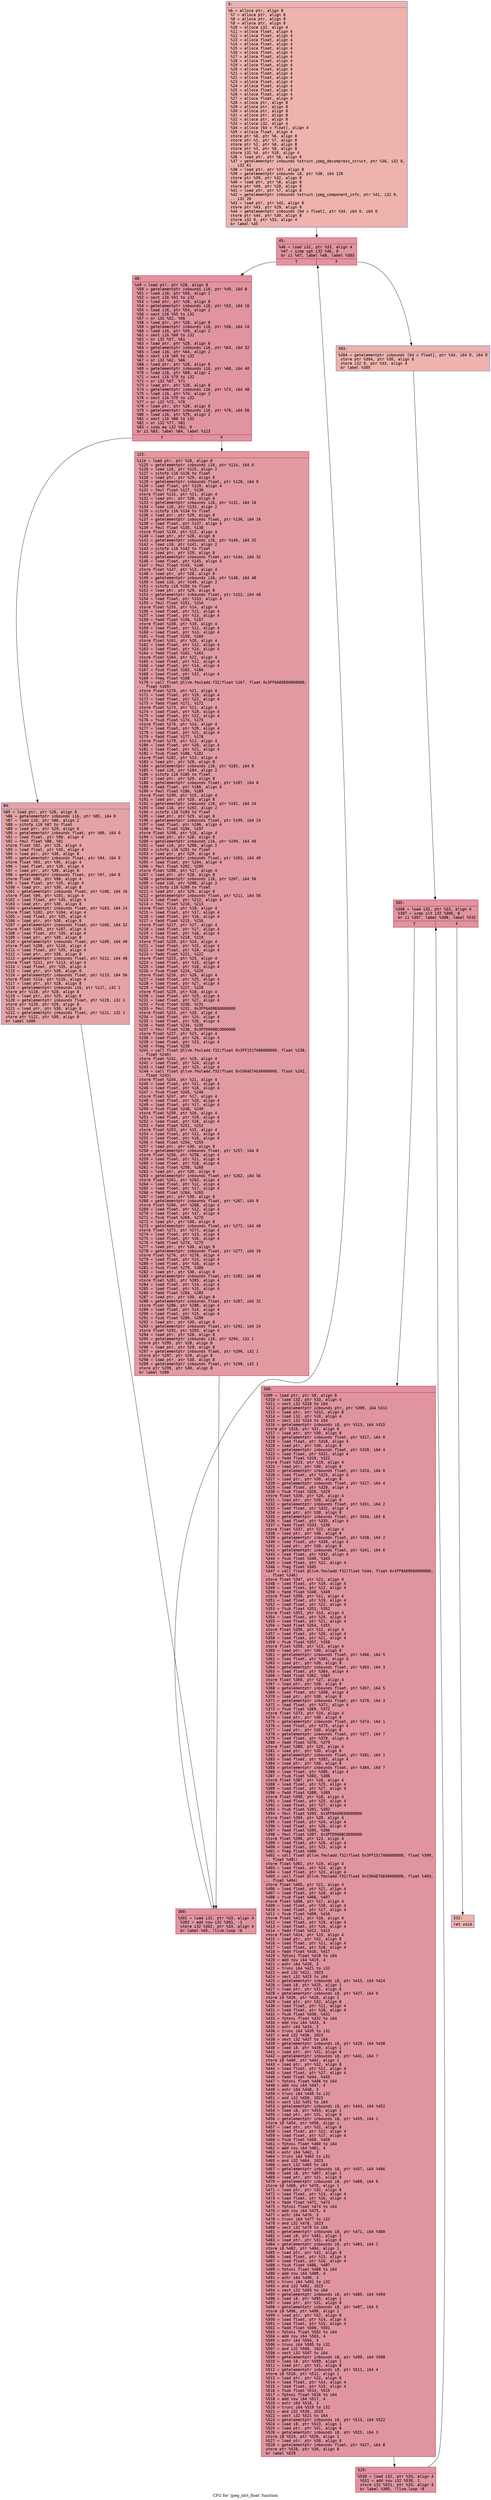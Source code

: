 digraph "CFG for 'jpeg_idct_float' function" {
	label="CFG for 'jpeg_idct_float' function";

	Node0x600000cdde50 [shape=record,color="#3d50c3ff", style=filled, fillcolor="#d6524470" fontname="Courier",label="{5:\l|  %6 = alloca ptr, align 8\l  %7 = alloca ptr, align 8\l  %8 = alloca ptr, align 8\l  %9 = alloca ptr, align 8\l  %10 = alloca i32, align 4\l  %11 = alloca float, align 4\l  %12 = alloca float, align 4\l  %13 = alloca float, align 4\l  %14 = alloca float, align 4\l  %15 = alloca float, align 4\l  %16 = alloca float, align 4\l  %17 = alloca float, align 4\l  %18 = alloca float, align 4\l  %19 = alloca float, align 4\l  %20 = alloca float, align 4\l  %21 = alloca float, align 4\l  %22 = alloca float, align 4\l  %23 = alloca float, align 4\l  %24 = alloca float, align 4\l  %25 = alloca float, align 4\l  %26 = alloca float, align 4\l  %27 = alloca float, align 4\l  %28 = alloca ptr, align 8\l  %29 = alloca ptr, align 8\l  %30 = alloca ptr, align 8\l  %31 = alloca ptr, align 8\l  %32 = alloca ptr, align 8\l  %33 = alloca i32, align 4\l  %34 = alloca [64 x float], align 4\l  %35 = alloca float, align 4\l  store ptr %0, ptr %6, align 8\l  store ptr %1, ptr %7, align 8\l  store ptr %2, ptr %8, align 8\l  store ptr %3, ptr %9, align 8\l  store i32 %4, ptr %10, align 4\l  %36 = load ptr, ptr %6, align 8\l  %37 = getelementptr inbounds %struct.jpeg_decompress_struct, ptr %36, i32 0,\l... i32 61\l  %38 = load ptr, ptr %37, align 8\l  %39 = getelementptr inbounds i8, ptr %38, i64 128\l  store ptr %39, ptr %32, align 8\l  %40 = load ptr, ptr %8, align 8\l  store ptr %40, ptr %28, align 8\l  %41 = load ptr, ptr %7, align 8\l  %42 = getelementptr inbounds %struct.jpeg_component_info, ptr %41, i32 0,\l... i32 20\l  %43 = load ptr, ptr %42, align 8\l  store ptr %43, ptr %29, align 8\l  %44 = getelementptr inbounds [64 x float], ptr %34, i64 0, i64 0\l  store ptr %44, ptr %30, align 8\l  store i32 8, ptr %33, align 4\l  br label %45\l}"];
	Node0x600000cdde50 -> Node0x600000cddef0[tooltip="5 -> 45\nProbability 100.00%" ];
	Node0x600000cddef0 [shape=record,color="#b70d28ff", style=filled, fillcolor="#b70d2870" fontname="Courier",label="{45:\l|  %46 = load i32, ptr %33, align 4\l  %47 = icmp sgt i32 %46, 0\l  br i1 %47, label %48, label %303\l|{<s0>T|<s1>F}}"];
	Node0x600000cddef0:s0 -> Node0x600000cddf40[tooltip="45 -> 48\nProbability 96.88%" ];
	Node0x600000cddef0:s1 -> Node0x600000cde080[tooltip="45 -> 303\nProbability 3.12%" ];
	Node0x600000cddf40 [shape=record,color="#b70d28ff", style=filled, fillcolor="#b70d2870" fontname="Courier",label="{48:\l|  %49 = load ptr, ptr %28, align 8\l  %50 = getelementptr inbounds i16, ptr %49, i64 8\l  %51 = load i16, ptr %50, align 2\l  %52 = sext i16 %51 to i32\l  %53 = load ptr, ptr %28, align 8\l  %54 = getelementptr inbounds i16, ptr %53, i64 16\l  %55 = load i16, ptr %54, align 2\l  %56 = sext i16 %55 to i32\l  %57 = or i32 %52, %56\l  %58 = load ptr, ptr %28, align 8\l  %59 = getelementptr inbounds i16, ptr %58, i64 24\l  %60 = load i16, ptr %59, align 2\l  %61 = sext i16 %60 to i32\l  %62 = or i32 %57, %61\l  %63 = load ptr, ptr %28, align 8\l  %64 = getelementptr inbounds i16, ptr %63, i64 32\l  %65 = load i16, ptr %64, align 2\l  %66 = sext i16 %65 to i32\l  %67 = or i32 %62, %66\l  %68 = load ptr, ptr %28, align 8\l  %69 = getelementptr inbounds i16, ptr %68, i64 40\l  %70 = load i16, ptr %69, align 2\l  %71 = sext i16 %70 to i32\l  %72 = or i32 %67, %71\l  %73 = load ptr, ptr %28, align 8\l  %74 = getelementptr inbounds i16, ptr %73, i64 48\l  %75 = load i16, ptr %74, align 2\l  %76 = sext i16 %75 to i32\l  %77 = or i32 %72, %76\l  %78 = load ptr, ptr %28, align 8\l  %79 = getelementptr inbounds i16, ptr %78, i64 56\l  %80 = load i16, ptr %79, align 2\l  %81 = sext i16 %80 to i32\l  %82 = or i32 %77, %81\l  %83 = icmp eq i32 %82, 0\l  br i1 %83, label %84, label %123\l|{<s0>T|<s1>F}}"];
	Node0x600000cddf40:s0 -> Node0x600000cddf90[tooltip="48 -> 84\nProbability 37.50%" ];
	Node0x600000cddf40:s1 -> Node0x600000cddfe0[tooltip="48 -> 123\nProbability 62.50%" ];
	Node0x600000cddf90 [shape=record,color="#3d50c3ff", style=filled, fillcolor="#c32e3170" fontname="Courier",label="{84:\l|  %85 = load ptr, ptr %28, align 8\l  %86 = getelementptr inbounds i16, ptr %85, i64 0\l  %87 = load i16, ptr %86, align 2\l  %88 = sitofp i16 %87 to float\l  %89 = load ptr, ptr %29, align 8\l  %90 = getelementptr inbounds float, ptr %89, i64 0\l  %91 = load float, ptr %90, align 4\l  %92 = fmul float %88, %91\l  store float %92, ptr %35, align 4\l  %93 = load float, ptr %35, align 4\l  %94 = load ptr, ptr %30, align 8\l  %95 = getelementptr inbounds float, ptr %94, i64 0\l  store float %93, ptr %95, align 4\l  %96 = load float, ptr %35, align 4\l  %97 = load ptr, ptr %30, align 8\l  %98 = getelementptr inbounds float, ptr %97, i64 8\l  store float %96, ptr %98, align 4\l  %99 = load float, ptr %35, align 4\l  %100 = load ptr, ptr %30, align 8\l  %101 = getelementptr inbounds float, ptr %100, i64 16\l  store float %99, ptr %101, align 4\l  %102 = load float, ptr %35, align 4\l  %103 = load ptr, ptr %30, align 8\l  %104 = getelementptr inbounds float, ptr %103, i64 24\l  store float %102, ptr %104, align 4\l  %105 = load float, ptr %35, align 4\l  %106 = load ptr, ptr %30, align 8\l  %107 = getelementptr inbounds float, ptr %106, i64 32\l  store float %105, ptr %107, align 4\l  %108 = load float, ptr %35, align 4\l  %109 = load ptr, ptr %30, align 8\l  %110 = getelementptr inbounds float, ptr %109, i64 40\l  store float %108, ptr %110, align 4\l  %111 = load float, ptr %35, align 4\l  %112 = load ptr, ptr %30, align 8\l  %113 = getelementptr inbounds float, ptr %112, i64 48\l  store float %111, ptr %113, align 4\l  %114 = load float, ptr %35, align 4\l  %115 = load ptr, ptr %30, align 8\l  %116 = getelementptr inbounds float, ptr %115, i64 56\l  store float %114, ptr %116, align 4\l  %117 = load ptr, ptr %28, align 8\l  %118 = getelementptr inbounds i16, ptr %117, i32 1\l  store ptr %118, ptr %28, align 8\l  %119 = load ptr, ptr %29, align 8\l  %120 = getelementptr inbounds float, ptr %119, i32 1\l  store ptr %120, ptr %29, align 8\l  %121 = load ptr, ptr %30, align 8\l  %122 = getelementptr inbounds float, ptr %121, i32 1\l  store ptr %122, ptr %30, align 8\l  br label %300\l}"];
	Node0x600000cddf90 -> Node0x600000cde030[tooltip="84 -> 300\nProbability 100.00%" ];
	Node0x600000cddfe0 [shape=record,color="#b70d28ff", style=filled, fillcolor="#bb1b2c70" fontname="Courier",label="{123:\l|  %124 = load ptr, ptr %28, align 8\l  %125 = getelementptr inbounds i16, ptr %124, i64 0\l  %126 = load i16, ptr %125, align 2\l  %127 = sitofp i16 %126 to float\l  %128 = load ptr, ptr %29, align 8\l  %129 = getelementptr inbounds float, ptr %128, i64 0\l  %130 = load float, ptr %129, align 4\l  %131 = fmul float %127, %130\l  store float %131, ptr %11, align 4\l  %132 = load ptr, ptr %28, align 8\l  %133 = getelementptr inbounds i16, ptr %132, i64 16\l  %134 = load i16, ptr %133, align 2\l  %135 = sitofp i16 %134 to float\l  %136 = load ptr, ptr %29, align 8\l  %137 = getelementptr inbounds float, ptr %136, i64 16\l  %138 = load float, ptr %137, align 4\l  %139 = fmul float %135, %138\l  store float %139, ptr %12, align 4\l  %140 = load ptr, ptr %28, align 8\l  %141 = getelementptr inbounds i16, ptr %140, i64 32\l  %142 = load i16, ptr %141, align 2\l  %143 = sitofp i16 %142 to float\l  %144 = load ptr, ptr %29, align 8\l  %145 = getelementptr inbounds float, ptr %144, i64 32\l  %146 = load float, ptr %145, align 4\l  %147 = fmul float %143, %146\l  store float %147, ptr %13, align 4\l  %148 = load ptr, ptr %28, align 8\l  %149 = getelementptr inbounds i16, ptr %148, i64 48\l  %150 = load i16, ptr %149, align 2\l  %151 = sitofp i16 %150 to float\l  %152 = load ptr, ptr %29, align 8\l  %153 = getelementptr inbounds float, ptr %152, i64 48\l  %154 = load float, ptr %153, align 4\l  %155 = fmul float %151, %154\l  store float %155, ptr %14, align 4\l  %156 = load float, ptr %11, align 4\l  %157 = load float, ptr %13, align 4\l  %158 = fadd float %156, %157\l  store float %158, ptr %19, align 4\l  %159 = load float, ptr %11, align 4\l  %160 = load float, ptr %13, align 4\l  %161 = fsub float %159, %160\l  store float %161, ptr %20, align 4\l  %162 = load float, ptr %12, align 4\l  %163 = load float, ptr %14, align 4\l  %164 = fadd float %162, %163\l  store float %164, ptr %22, align 4\l  %165 = load float, ptr %12, align 4\l  %166 = load float, ptr %14, align 4\l  %167 = fsub float %165, %166\l  %168 = load float, ptr %22, align 4\l  %169 = fneg float %168\l  %170 = call float @llvm.fmuladd.f32(float %167, float 0x3FF6A09E60000000,\l... float %169)\l  store float %170, ptr %21, align 4\l  %171 = load float, ptr %19, align 4\l  %172 = load float, ptr %22, align 4\l  %173 = fadd float %171, %172\l  store float %173, ptr %11, align 4\l  %174 = load float, ptr %19, align 4\l  %175 = load float, ptr %22, align 4\l  %176 = fsub float %174, %175\l  store float %176, ptr %14, align 4\l  %177 = load float, ptr %20, align 4\l  %178 = load float, ptr %21, align 4\l  %179 = fadd float %177, %178\l  store float %179, ptr %12, align 4\l  %180 = load float, ptr %20, align 4\l  %181 = load float, ptr %21, align 4\l  %182 = fsub float %180, %181\l  store float %182, ptr %13, align 4\l  %183 = load ptr, ptr %28, align 8\l  %184 = getelementptr inbounds i16, ptr %183, i64 8\l  %185 = load i16, ptr %184, align 2\l  %186 = sitofp i16 %185 to float\l  %187 = load ptr, ptr %29, align 8\l  %188 = getelementptr inbounds float, ptr %187, i64 8\l  %189 = load float, ptr %188, align 4\l  %190 = fmul float %186, %189\l  store float %190, ptr %15, align 4\l  %191 = load ptr, ptr %28, align 8\l  %192 = getelementptr inbounds i16, ptr %191, i64 24\l  %193 = load i16, ptr %192, align 2\l  %194 = sitofp i16 %193 to float\l  %195 = load ptr, ptr %29, align 8\l  %196 = getelementptr inbounds float, ptr %195, i64 24\l  %197 = load float, ptr %196, align 4\l  %198 = fmul float %194, %197\l  store float %198, ptr %16, align 4\l  %199 = load ptr, ptr %28, align 8\l  %200 = getelementptr inbounds i16, ptr %199, i64 40\l  %201 = load i16, ptr %200, align 2\l  %202 = sitofp i16 %201 to float\l  %203 = load ptr, ptr %29, align 8\l  %204 = getelementptr inbounds float, ptr %203, i64 40\l  %205 = load float, ptr %204, align 4\l  %206 = fmul float %202, %205\l  store float %206, ptr %17, align 4\l  %207 = load ptr, ptr %28, align 8\l  %208 = getelementptr inbounds i16, ptr %207, i64 56\l  %209 = load i16, ptr %208, align 2\l  %210 = sitofp i16 %209 to float\l  %211 = load ptr, ptr %29, align 8\l  %212 = getelementptr inbounds float, ptr %211, i64 56\l  %213 = load float, ptr %212, align 4\l  %214 = fmul float %210, %213\l  store float %214, ptr %18, align 4\l  %215 = load float, ptr %17, align 4\l  %216 = load float, ptr %16, align 4\l  %217 = fadd float %215, %216\l  store float %217, ptr %27, align 4\l  %218 = load float, ptr %17, align 4\l  %219 = load float, ptr %16, align 4\l  %220 = fsub float %218, %219\l  store float %220, ptr %24, align 4\l  %221 = load float, ptr %15, align 4\l  %222 = load float, ptr %18, align 4\l  %223 = fadd float %221, %222\l  store float %223, ptr %25, align 4\l  %224 = load float, ptr %15, align 4\l  %225 = load float, ptr %18, align 4\l  %226 = fsub float %224, %225\l  store float %226, ptr %26, align 4\l  %227 = load float, ptr %25, align 4\l  %228 = load float, ptr %27, align 4\l  %229 = fadd float %227, %228\l  store float %229, ptr %18, align 4\l  %230 = load float, ptr %25, align 4\l  %231 = load float, ptr %27, align 4\l  %232 = fsub float %230, %231\l  %233 = fmul float %232, 0x3FF6A09E60000000\l  store float %233, ptr %20, align 4\l  %234 = load float, ptr %24, align 4\l  %235 = load float, ptr %26, align 4\l  %236 = fadd float %234, %235\l  %237 = fmul float %236, 0x3FFD906BC0000000\l  store float %237, ptr %23, align 4\l  %238 = load float, ptr %26, align 4\l  %239 = load float, ptr %23, align 4\l  %240 = fneg float %239\l  %241 = call float @llvm.fmuladd.f32(float 0x3FF1517A80000000, float %238,\l... float %240)\l  store float %241, ptr %19, align 4\l  %242 = load float, ptr %24, align 4\l  %243 = load float, ptr %23, align 4\l  %244 = call float @llvm.fmuladd.f32(float 0xC004E7AEA0000000, float %242,\l... float %243)\l  store float %244, ptr %21, align 4\l  %245 = load float, ptr %21, align 4\l  %246 = load float, ptr %18, align 4\l  %247 = fsub float %245, %246\l  store float %247, ptr %17, align 4\l  %248 = load float, ptr %20, align 4\l  %249 = load float, ptr %17, align 4\l  %250 = fsub float %248, %249\l  store float %250, ptr %16, align 4\l  %251 = load float, ptr %19, align 4\l  %252 = load float, ptr %16, align 4\l  %253 = fadd float %251, %252\l  store float %253, ptr %15, align 4\l  %254 = load float, ptr %11, align 4\l  %255 = load float, ptr %18, align 4\l  %256 = fadd float %254, %255\l  %257 = load ptr, ptr %30, align 8\l  %258 = getelementptr inbounds float, ptr %257, i64 0\l  store float %256, ptr %258, align 4\l  %259 = load float, ptr %11, align 4\l  %260 = load float, ptr %18, align 4\l  %261 = fsub float %259, %260\l  %262 = load ptr, ptr %30, align 8\l  %263 = getelementptr inbounds float, ptr %262, i64 56\l  store float %261, ptr %263, align 4\l  %264 = load float, ptr %12, align 4\l  %265 = load float, ptr %17, align 4\l  %266 = fadd float %264, %265\l  %267 = load ptr, ptr %30, align 8\l  %268 = getelementptr inbounds float, ptr %267, i64 8\l  store float %266, ptr %268, align 4\l  %269 = load float, ptr %12, align 4\l  %270 = load float, ptr %17, align 4\l  %271 = fsub float %269, %270\l  %272 = load ptr, ptr %30, align 8\l  %273 = getelementptr inbounds float, ptr %272, i64 48\l  store float %271, ptr %273, align 4\l  %274 = load float, ptr %13, align 4\l  %275 = load float, ptr %16, align 4\l  %276 = fadd float %274, %275\l  %277 = load ptr, ptr %30, align 8\l  %278 = getelementptr inbounds float, ptr %277, i64 16\l  store float %276, ptr %278, align 4\l  %279 = load float, ptr %13, align 4\l  %280 = load float, ptr %16, align 4\l  %281 = fsub float %279, %280\l  %282 = load ptr, ptr %30, align 8\l  %283 = getelementptr inbounds float, ptr %282, i64 40\l  store float %281, ptr %283, align 4\l  %284 = load float, ptr %14, align 4\l  %285 = load float, ptr %15, align 4\l  %286 = fadd float %284, %285\l  %287 = load ptr, ptr %30, align 8\l  %288 = getelementptr inbounds float, ptr %287, i64 32\l  store float %286, ptr %288, align 4\l  %289 = load float, ptr %14, align 4\l  %290 = load float, ptr %15, align 4\l  %291 = fsub float %289, %290\l  %292 = load ptr, ptr %30, align 8\l  %293 = getelementptr inbounds float, ptr %292, i64 24\l  store float %291, ptr %293, align 4\l  %294 = load ptr, ptr %28, align 8\l  %295 = getelementptr inbounds i16, ptr %294, i32 1\l  store ptr %295, ptr %28, align 8\l  %296 = load ptr, ptr %29, align 8\l  %297 = getelementptr inbounds float, ptr %296, i32 1\l  store ptr %297, ptr %29, align 8\l  %298 = load ptr, ptr %30, align 8\l  %299 = getelementptr inbounds float, ptr %298, i32 1\l  store ptr %299, ptr %30, align 8\l  br label %300\l}"];
	Node0x600000cddfe0 -> Node0x600000cde030[tooltip="123 -> 300\nProbability 100.00%" ];
	Node0x600000cde030 [shape=record,color="#b70d28ff", style=filled, fillcolor="#b70d2870" fontname="Courier",label="{300:\l|  %301 = load i32, ptr %33, align 4\l  %302 = add nsw i32 %301, -1\l  store i32 %302, ptr %33, align 4\l  br label %45, !llvm.loop !6\l}"];
	Node0x600000cde030 -> Node0x600000cddef0[tooltip="300 -> 45\nProbability 100.00%" ];
	Node0x600000cde080 [shape=record,color="#3d50c3ff", style=filled, fillcolor="#d6524470" fontname="Courier",label="{303:\l|  %304 = getelementptr inbounds [64 x float], ptr %34, i64 0, i64 0\l  store ptr %304, ptr %30, align 8\l  store i32 0, ptr %33, align 4\l  br label %305\l}"];
	Node0x600000cde080 -> Node0x600000cde0d0[tooltip="303 -> 305\nProbability 100.00%" ];
	Node0x600000cde0d0 [shape=record,color="#b70d28ff", style=filled, fillcolor="#b70d2870" fontname="Courier",label="{305:\l|  %306 = load i32, ptr %33, align 4\l  %307 = icmp slt i32 %306, 8\l  br i1 %307, label %308, label %532\l|{<s0>T|<s1>F}}"];
	Node0x600000cde0d0:s0 -> Node0x600000cde120[tooltip="305 -> 308\nProbability 96.88%" ];
	Node0x600000cde0d0:s1 -> Node0x600000cde1c0[tooltip="305 -> 532\nProbability 3.12%" ];
	Node0x600000cde120 [shape=record,color="#b70d28ff", style=filled, fillcolor="#b70d2870" fontname="Courier",label="{308:\l|  %309 = load ptr, ptr %9, align 8\l  %310 = load i32, ptr %33, align 4\l  %311 = sext i32 %310 to i64\l  %312 = getelementptr inbounds ptr, ptr %309, i64 %311\l  %313 = load ptr, ptr %312, align 8\l  %314 = load i32, ptr %10, align 4\l  %315 = zext i32 %314 to i64\l  %316 = getelementptr inbounds i8, ptr %313, i64 %315\l  store ptr %316, ptr %31, align 8\l  %317 = load ptr, ptr %30, align 8\l  %318 = getelementptr inbounds float, ptr %317, i64 0\l  %319 = load float, ptr %318, align 4\l  %320 = load ptr, ptr %30, align 8\l  %321 = getelementptr inbounds float, ptr %320, i64 4\l  %322 = load float, ptr %321, align 4\l  %323 = fadd float %319, %322\l  store float %323, ptr %19, align 4\l  %324 = load ptr, ptr %30, align 8\l  %325 = getelementptr inbounds float, ptr %324, i64 0\l  %326 = load float, ptr %325, align 4\l  %327 = load ptr, ptr %30, align 8\l  %328 = getelementptr inbounds float, ptr %327, i64 4\l  %329 = load float, ptr %328, align 4\l  %330 = fsub float %326, %329\l  store float %330, ptr %20, align 4\l  %331 = load ptr, ptr %30, align 8\l  %332 = getelementptr inbounds float, ptr %331, i64 2\l  %333 = load float, ptr %332, align 4\l  %334 = load ptr, ptr %30, align 8\l  %335 = getelementptr inbounds float, ptr %334, i64 6\l  %336 = load float, ptr %335, align 4\l  %337 = fadd float %333, %336\l  store float %337, ptr %22, align 4\l  %338 = load ptr, ptr %30, align 8\l  %339 = getelementptr inbounds float, ptr %338, i64 2\l  %340 = load float, ptr %339, align 4\l  %341 = load ptr, ptr %30, align 8\l  %342 = getelementptr inbounds float, ptr %341, i64 6\l  %343 = load float, ptr %342, align 4\l  %344 = fsub float %340, %343\l  %345 = load float, ptr %22, align 4\l  %346 = fneg float %345\l  %347 = call float @llvm.fmuladd.f32(float %344, float 0x3FF6A09E60000000,\l... float %346)\l  store float %347, ptr %21, align 4\l  %348 = load float, ptr %19, align 4\l  %349 = load float, ptr %22, align 4\l  %350 = fadd float %348, %349\l  store float %350, ptr %11, align 4\l  %351 = load float, ptr %19, align 4\l  %352 = load float, ptr %22, align 4\l  %353 = fsub float %351, %352\l  store float %353, ptr %14, align 4\l  %354 = load float, ptr %20, align 4\l  %355 = load float, ptr %21, align 4\l  %356 = fadd float %354, %355\l  store float %356, ptr %12, align 4\l  %357 = load float, ptr %20, align 4\l  %358 = load float, ptr %21, align 4\l  %359 = fsub float %357, %358\l  store float %359, ptr %13, align 4\l  %360 = load ptr, ptr %30, align 8\l  %361 = getelementptr inbounds float, ptr %360, i64 5\l  %362 = load float, ptr %361, align 4\l  %363 = load ptr, ptr %30, align 8\l  %364 = getelementptr inbounds float, ptr %363, i64 3\l  %365 = load float, ptr %364, align 4\l  %366 = fadd float %362, %365\l  store float %366, ptr %27, align 4\l  %367 = load ptr, ptr %30, align 8\l  %368 = getelementptr inbounds float, ptr %367, i64 5\l  %369 = load float, ptr %368, align 4\l  %370 = load ptr, ptr %30, align 8\l  %371 = getelementptr inbounds float, ptr %370, i64 3\l  %372 = load float, ptr %371, align 4\l  %373 = fsub float %369, %372\l  store float %373, ptr %24, align 4\l  %374 = load ptr, ptr %30, align 8\l  %375 = getelementptr inbounds float, ptr %374, i64 1\l  %376 = load float, ptr %375, align 4\l  %377 = load ptr, ptr %30, align 8\l  %378 = getelementptr inbounds float, ptr %377, i64 7\l  %379 = load float, ptr %378, align 4\l  %380 = fadd float %376, %379\l  store float %380, ptr %25, align 4\l  %381 = load ptr, ptr %30, align 8\l  %382 = getelementptr inbounds float, ptr %381, i64 1\l  %383 = load float, ptr %382, align 4\l  %384 = load ptr, ptr %30, align 8\l  %385 = getelementptr inbounds float, ptr %384, i64 7\l  %386 = load float, ptr %385, align 4\l  %387 = fsub float %383, %386\l  store float %387, ptr %26, align 4\l  %388 = load float, ptr %25, align 4\l  %389 = load float, ptr %27, align 4\l  %390 = fadd float %388, %389\l  store float %390, ptr %18, align 4\l  %391 = load float, ptr %25, align 4\l  %392 = load float, ptr %27, align 4\l  %393 = fsub float %391, %392\l  %394 = fmul float %393, 0x3FF6A09E60000000\l  store float %394, ptr %20, align 4\l  %395 = load float, ptr %24, align 4\l  %396 = load float, ptr %26, align 4\l  %397 = fadd float %395, %396\l  %398 = fmul float %397, 0x3FFD906BC0000000\l  store float %398, ptr %23, align 4\l  %399 = load float, ptr %26, align 4\l  %400 = load float, ptr %23, align 4\l  %401 = fneg float %400\l  %402 = call float @llvm.fmuladd.f32(float 0x3FF1517A80000000, float %399,\l... float %401)\l  store float %402, ptr %19, align 4\l  %403 = load float, ptr %24, align 4\l  %404 = load float, ptr %23, align 4\l  %405 = call float @llvm.fmuladd.f32(float 0xC004E7AEA0000000, float %403,\l... float %404)\l  store float %405, ptr %21, align 4\l  %406 = load float, ptr %21, align 4\l  %407 = load float, ptr %18, align 4\l  %408 = fsub float %406, %407\l  store float %408, ptr %17, align 4\l  %409 = load float, ptr %20, align 4\l  %410 = load float, ptr %17, align 4\l  %411 = fsub float %409, %410\l  store float %411, ptr %16, align 4\l  %412 = load float, ptr %19, align 4\l  %413 = load float, ptr %16, align 4\l  %414 = fadd float %412, %413\l  store float %414, ptr %15, align 4\l  %415 = load ptr, ptr %32, align 8\l  %416 = load float, ptr %11, align 4\l  %417 = load float, ptr %18, align 4\l  %418 = fadd float %416, %417\l  %419 = fptosi float %418 to i64\l  %420 = add nsw i64 %419, 4\l  %421 = ashr i64 %420, 3\l  %422 = trunc i64 %421 to i32\l  %423 = and i32 %422, 1023\l  %424 = sext i32 %423 to i64\l  %425 = getelementptr inbounds i8, ptr %415, i64 %424\l  %426 = load i8, ptr %425, align 1\l  %427 = load ptr, ptr %31, align 8\l  %428 = getelementptr inbounds i8, ptr %427, i64 0\l  store i8 %426, ptr %428, align 1\l  %429 = load ptr, ptr %32, align 8\l  %430 = load float, ptr %11, align 4\l  %431 = load float, ptr %18, align 4\l  %432 = fsub float %430, %431\l  %433 = fptosi float %432 to i64\l  %434 = add nsw i64 %433, 4\l  %435 = ashr i64 %434, 3\l  %436 = trunc i64 %435 to i32\l  %437 = and i32 %436, 1023\l  %438 = sext i32 %437 to i64\l  %439 = getelementptr inbounds i8, ptr %429, i64 %438\l  %440 = load i8, ptr %439, align 1\l  %441 = load ptr, ptr %31, align 8\l  %442 = getelementptr inbounds i8, ptr %441, i64 7\l  store i8 %440, ptr %442, align 1\l  %443 = load ptr, ptr %32, align 8\l  %444 = load float, ptr %12, align 4\l  %445 = load float, ptr %17, align 4\l  %446 = fadd float %444, %445\l  %447 = fptosi float %446 to i64\l  %448 = add nsw i64 %447, 4\l  %449 = ashr i64 %448, 3\l  %450 = trunc i64 %449 to i32\l  %451 = and i32 %450, 1023\l  %452 = sext i32 %451 to i64\l  %453 = getelementptr inbounds i8, ptr %443, i64 %452\l  %454 = load i8, ptr %453, align 1\l  %455 = load ptr, ptr %31, align 8\l  %456 = getelementptr inbounds i8, ptr %455, i64 1\l  store i8 %454, ptr %456, align 1\l  %457 = load ptr, ptr %32, align 8\l  %458 = load float, ptr %12, align 4\l  %459 = load float, ptr %17, align 4\l  %460 = fsub float %458, %459\l  %461 = fptosi float %460 to i64\l  %462 = add nsw i64 %461, 4\l  %463 = ashr i64 %462, 3\l  %464 = trunc i64 %463 to i32\l  %465 = and i32 %464, 1023\l  %466 = sext i32 %465 to i64\l  %467 = getelementptr inbounds i8, ptr %457, i64 %466\l  %468 = load i8, ptr %467, align 1\l  %469 = load ptr, ptr %31, align 8\l  %470 = getelementptr inbounds i8, ptr %469, i64 6\l  store i8 %468, ptr %470, align 1\l  %471 = load ptr, ptr %32, align 8\l  %472 = load float, ptr %13, align 4\l  %473 = load float, ptr %16, align 4\l  %474 = fadd float %472, %473\l  %475 = fptosi float %474 to i64\l  %476 = add nsw i64 %475, 4\l  %477 = ashr i64 %476, 3\l  %478 = trunc i64 %477 to i32\l  %479 = and i32 %478, 1023\l  %480 = sext i32 %479 to i64\l  %481 = getelementptr inbounds i8, ptr %471, i64 %480\l  %482 = load i8, ptr %481, align 1\l  %483 = load ptr, ptr %31, align 8\l  %484 = getelementptr inbounds i8, ptr %483, i64 2\l  store i8 %482, ptr %484, align 1\l  %485 = load ptr, ptr %32, align 8\l  %486 = load float, ptr %13, align 4\l  %487 = load float, ptr %16, align 4\l  %488 = fsub float %486, %487\l  %489 = fptosi float %488 to i64\l  %490 = add nsw i64 %489, 4\l  %491 = ashr i64 %490, 3\l  %492 = trunc i64 %491 to i32\l  %493 = and i32 %492, 1023\l  %494 = sext i32 %493 to i64\l  %495 = getelementptr inbounds i8, ptr %485, i64 %494\l  %496 = load i8, ptr %495, align 1\l  %497 = load ptr, ptr %31, align 8\l  %498 = getelementptr inbounds i8, ptr %497, i64 5\l  store i8 %496, ptr %498, align 1\l  %499 = load ptr, ptr %32, align 8\l  %500 = load float, ptr %14, align 4\l  %501 = load float, ptr %15, align 4\l  %502 = fadd float %500, %501\l  %503 = fptosi float %502 to i64\l  %504 = add nsw i64 %503, 4\l  %505 = ashr i64 %504, 3\l  %506 = trunc i64 %505 to i32\l  %507 = and i32 %506, 1023\l  %508 = sext i32 %507 to i64\l  %509 = getelementptr inbounds i8, ptr %499, i64 %508\l  %510 = load i8, ptr %509, align 1\l  %511 = load ptr, ptr %31, align 8\l  %512 = getelementptr inbounds i8, ptr %511, i64 4\l  store i8 %510, ptr %512, align 1\l  %513 = load ptr, ptr %32, align 8\l  %514 = load float, ptr %14, align 4\l  %515 = load float, ptr %15, align 4\l  %516 = fsub float %514, %515\l  %517 = fptosi float %516 to i64\l  %518 = add nsw i64 %517, 4\l  %519 = ashr i64 %518, 3\l  %520 = trunc i64 %519 to i32\l  %521 = and i32 %520, 1023\l  %522 = sext i32 %521 to i64\l  %523 = getelementptr inbounds i8, ptr %513, i64 %522\l  %524 = load i8, ptr %523, align 1\l  %525 = load ptr, ptr %31, align 8\l  %526 = getelementptr inbounds i8, ptr %525, i64 3\l  store i8 %524, ptr %526, align 1\l  %527 = load ptr, ptr %30, align 8\l  %528 = getelementptr inbounds float, ptr %527, i64 8\l  store ptr %528, ptr %30, align 8\l  br label %529\l}"];
	Node0x600000cde120 -> Node0x600000cde170[tooltip="308 -> 529\nProbability 100.00%" ];
	Node0x600000cde170 [shape=record,color="#b70d28ff", style=filled, fillcolor="#b70d2870" fontname="Courier",label="{529:\l|  %530 = load i32, ptr %33, align 4\l  %531 = add nsw i32 %530, 1\l  store i32 %531, ptr %33, align 4\l  br label %305, !llvm.loop !8\l}"];
	Node0x600000cde170 -> Node0x600000cde0d0[tooltip="529 -> 305\nProbability 100.00%" ];
	Node0x600000cde1c0 [shape=record,color="#3d50c3ff", style=filled, fillcolor="#d6524470" fontname="Courier",label="{532:\l|  ret void\l}"];
}
